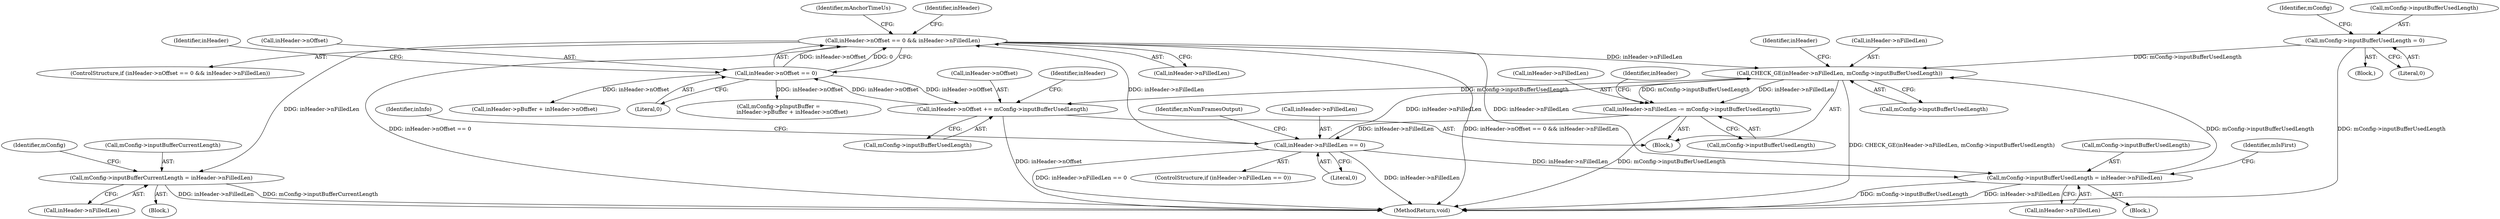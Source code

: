digraph "0_Android_ad40e57890f81a3cf436c5f06da66396010bd9e5@pointer" {
"1000214" [label="(Call,mConfig->inputBufferCurrentLength = inHeader->nFilledLen)"];
"1000175" [label="(Call,inHeader->nOffset == 0 && inHeader->nFilledLen)"];
"1000176" [label="(Call,inHeader->nOffset == 0)"];
"1000502" [label="(Call,inHeader->nOffset += mConfig->inputBufferUsedLength)"];
"1000495" [label="(Call,CHECK_GE(inHeader->nFilledLen, mConfig->inputBufferUsedLength))"];
"1000517" [label="(Call,inHeader->nFilledLen == 0)"];
"1000509" [label="(Call,inHeader->nFilledLen -= mConfig->inputBufferUsedLength)"];
"1000238" [label="(Call,mConfig->inputBufferUsedLength = 0)"];
"1000401" [label="(Call,mConfig->inputBufferUsedLength = inHeader->nFilledLen)"];
"1000133" [label="(Block,)"];
"1000509" [label="(Call,inHeader->nFilledLen -= mConfig->inputBufferUsedLength)"];
"1000516" [label="(ControlStructure,if (inHeader->nFilledLen == 0))"];
"1000218" [label="(Call,inHeader->nFilledLen)"];
"1000177" [label="(Call,inHeader->nOffset)"];
"1000510" [label="(Call,inHeader->nFilledLen)"];
"1000499" [label="(Call,mConfig->inputBufferUsedLength)"];
"1000238" [label="(Call,mConfig->inputBufferUsedLength = 0)"];
"1000181" [label="(Call,inHeader->nFilledLen)"];
"1000496" [label="(Call,inHeader->nFilledLen)"];
"1000203" [label="(Call,mConfig->pInputBuffer =\n                inHeader->pBuffer + inHeader->nOffset)"];
"1000521" [label="(Literal,0)"];
"1000525" [label="(Identifier,inInfo)"];
"1000442" [label="(Identifier,mIsFirst)"];
"1000506" [label="(Call,mConfig->inputBufferUsedLength)"];
"1000405" [label="(Call,inHeader->nFilledLen)"];
"1000504" [label="(Identifier,inHeader)"];
"1000215" [label="(Call,mConfig->inputBufferCurrentLength)"];
"1000560" [label="(MethodReturn,void)"];
"1000174" [label="(ControlStructure,if (inHeader->nOffset == 0 && inHeader->nFilledLen))"];
"1000517" [label="(Call,inHeader->nFilledLen == 0)"];
"1000511" [label="(Identifier,inHeader)"];
"1000176" [label="(Call,inHeader->nOffset == 0)"];
"1000242" [label="(Literal,0)"];
"1000539" [label="(Identifier,mNumFramesOutput)"];
"1000402" [label="(Call,mConfig->inputBufferUsedLength)"];
"1000175" [label="(Call,inHeader->nOffset == 0 && inHeader->nFilledLen)"];
"1000235" [label="(Identifier,mConfig)"];
"1000186" [label="(Identifier,mAnchorTimeUs)"];
"1000196" [label="(Identifier,inHeader)"];
"1000173" [label="(Block,)"];
"1000513" [label="(Call,mConfig->inputBufferUsedLength)"];
"1000245" [label="(Identifier,mConfig)"];
"1000502" [label="(Call,inHeader->nOffset += mConfig->inputBufferUsedLength)"];
"1000494" [label="(Block,)"];
"1000182" [label="(Identifier,inHeader)"];
"1000518" [label="(Call,inHeader->nFilledLen)"];
"1000207" [label="(Call,inHeader->pBuffer + inHeader->nOffset)"];
"1000214" [label="(Call,mConfig->inputBufferCurrentLength = inHeader->nFilledLen)"];
"1000239" [label="(Call,mConfig->inputBufferUsedLength)"];
"1000503" [label="(Call,inHeader->nOffset)"];
"1000400" [label="(Block,)"];
"1000519" [label="(Identifier,inHeader)"];
"1000495" [label="(Call,CHECK_GE(inHeader->nFilledLen, mConfig->inputBufferUsedLength))"];
"1000180" [label="(Literal,0)"];
"1000401" [label="(Call,mConfig->inputBufferUsedLength = inHeader->nFilledLen)"];
"1000214" -> "1000173"  [label="AST: "];
"1000214" -> "1000218"  [label="CFG: "];
"1000215" -> "1000214"  [label="AST: "];
"1000218" -> "1000214"  [label="AST: "];
"1000235" -> "1000214"  [label="CFG: "];
"1000214" -> "1000560"  [label="DDG: inHeader->nFilledLen"];
"1000214" -> "1000560"  [label="DDG: mConfig->inputBufferCurrentLength"];
"1000175" -> "1000214"  [label="DDG: inHeader->nFilledLen"];
"1000175" -> "1000174"  [label="AST: "];
"1000175" -> "1000176"  [label="CFG: "];
"1000175" -> "1000181"  [label="CFG: "];
"1000176" -> "1000175"  [label="AST: "];
"1000181" -> "1000175"  [label="AST: "];
"1000186" -> "1000175"  [label="CFG: "];
"1000196" -> "1000175"  [label="CFG: "];
"1000175" -> "1000560"  [label="DDG: inHeader->nOffset == 0"];
"1000175" -> "1000560"  [label="DDG: inHeader->nOffset == 0 && inHeader->nFilledLen"];
"1000176" -> "1000175"  [label="DDG: inHeader->nOffset"];
"1000176" -> "1000175"  [label="DDG: 0"];
"1000517" -> "1000175"  [label="DDG: inHeader->nFilledLen"];
"1000175" -> "1000401"  [label="DDG: inHeader->nFilledLen"];
"1000175" -> "1000495"  [label="DDG: inHeader->nFilledLen"];
"1000176" -> "1000180"  [label="CFG: "];
"1000177" -> "1000176"  [label="AST: "];
"1000180" -> "1000176"  [label="AST: "];
"1000182" -> "1000176"  [label="CFG: "];
"1000502" -> "1000176"  [label="DDG: inHeader->nOffset"];
"1000176" -> "1000203"  [label="DDG: inHeader->nOffset"];
"1000176" -> "1000207"  [label="DDG: inHeader->nOffset"];
"1000176" -> "1000502"  [label="DDG: inHeader->nOffset"];
"1000502" -> "1000494"  [label="AST: "];
"1000502" -> "1000506"  [label="CFG: "];
"1000503" -> "1000502"  [label="AST: "];
"1000506" -> "1000502"  [label="AST: "];
"1000511" -> "1000502"  [label="CFG: "];
"1000502" -> "1000560"  [label="DDG: inHeader->nOffset"];
"1000495" -> "1000502"  [label="DDG: mConfig->inputBufferUsedLength"];
"1000495" -> "1000494"  [label="AST: "];
"1000495" -> "1000499"  [label="CFG: "];
"1000496" -> "1000495"  [label="AST: "];
"1000499" -> "1000495"  [label="AST: "];
"1000504" -> "1000495"  [label="CFG: "];
"1000495" -> "1000560"  [label="DDG: CHECK_GE(inHeader->nFilledLen, mConfig->inputBufferUsedLength)"];
"1000517" -> "1000495"  [label="DDG: inHeader->nFilledLen"];
"1000238" -> "1000495"  [label="DDG: mConfig->inputBufferUsedLength"];
"1000401" -> "1000495"  [label="DDG: mConfig->inputBufferUsedLength"];
"1000495" -> "1000509"  [label="DDG: mConfig->inputBufferUsedLength"];
"1000495" -> "1000509"  [label="DDG: inHeader->nFilledLen"];
"1000517" -> "1000516"  [label="AST: "];
"1000517" -> "1000521"  [label="CFG: "];
"1000518" -> "1000517"  [label="AST: "];
"1000521" -> "1000517"  [label="AST: "];
"1000525" -> "1000517"  [label="CFG: "];
"1000539" -> "1000517"  [label="CFG: "];
"1000517" -> "1000560"  [label="DDG: inHeader->nFilledLen"];
"1000517" -> "1000560"  [label="DDG: inHeader->nFilledLen == 0"];
"1000517" -> "1000401"  [label="DDG: inHeader->nFilledLen"];
"1000509" -> "1000517"  [label="DDG: inHeader->nFilledLen"];
"1000509" -> "1000494"  [label="AST: "];
"1000509" -> "1000513"  [label="CFG: "];
"1000510" -> "1000509"  [label="AST: "];
"1000513" -> "1000509"  [label="AST: "];
"1000519" -> "1000509"  [label="CFG: "];
"1000509" -> "1000560"  [label="DDG: mConfig->inputBufferUsedLength"];
"1000238" -> "1000133"  [label="AST: "];
"1000238" -> "1000242"  [label="CFG: "];
"1000239" -> "1000238"  [label="AST: "];
"1000242" -> "1000238"  [label="AST: "];
"1000245" -> "1000238"  [label="CFG: "];
"1000238" -> "1000560"  [label="DDG: mConfig->inputBufferUsedLength"];
"1000401" -> "1000400"  [label="AST: "];
"1000401" -> "1000405"  [label="CFG: "];
"1000402" -> "1000401"  [label="AST: "];
"1000405" -> "1000401"  [label="AST: "];
"1000442" -> "1000401"  [label="CFG: "];
"1000401" -> "1000560"  [label="DDG: inHeader->nFilledLen"];
"1000401" -> "1000560"  [label="DDG: mConfig->inputBufferUsedLength"];
}
